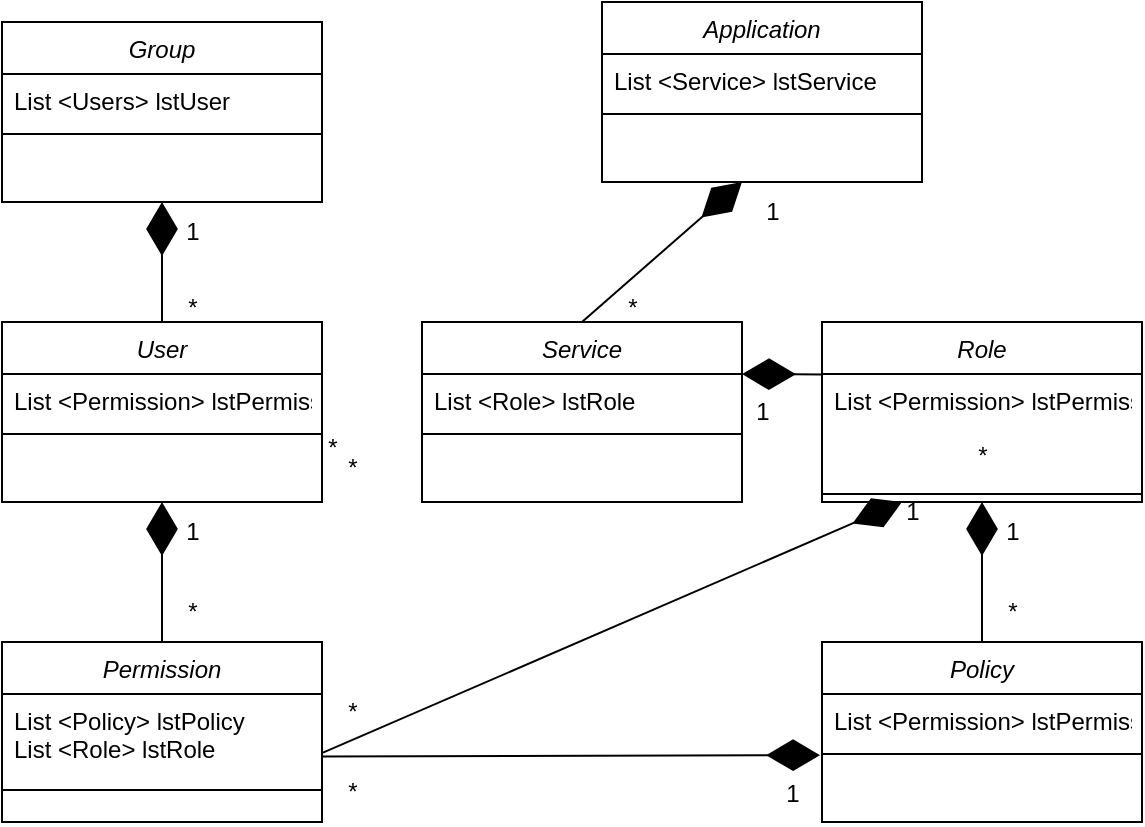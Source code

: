 <mxfile version="22.1.11" type="github">
  <diagram id="C5RBs43oDa-KdzZeNtuy" name="Page-1">
    <mxGraphModel dx="701" dy="421" grid="1" gridSize="10" guides="1" tooltips="1" connect="1" arrows="1" fold="1" page="1" pageScale="1" pageWidth="827" pageHeight="1169" background="#FFFFFF" math="0" shadow="0">
      <root>
        <mxCell id="WIyWlLk6GJQsqaUBKTNV-0" />
        <mxCell id="WIyWlLk6GJQsqaUBKTNV-1" parent="WIyWlLk6GJQsqaUBKTNV-0" />
        <mxCell id="zkfFHV4jXpPFQw0GAbJ--0" value="User" style="swimlane;fontStyle=2;align=center;verticalAlign=top;childLayout=stackLayout;horizontal=1;startSize=26;horizontalStack=0;resizeParent=1;resizeLast=0;collapsible=1;marginBottom=0;rounded=0;shadow=0;strokeWidth=1;" parent="WIyWlLk6GJQsqaUBKTNV-1" vertex="1">
          <mxGeometry x="230" y="280" width="160" height="90" as="geometry">
            <mxRectangle x="230" y="140" width="160" height="26" as="alternateBounds" />
          </mxGeometry>
        </mxCell>
        <mxCell id="zkfFHV4jXpPFQw0GAbJ--3" value="List &lt;Permission&gt; lstPermission" style="text;align=left;verticalAlign=top;spacingLeft=4;spacingRight=4;overflow=hidden;rotatable=0;points=[[0,0.5],[1,0.5]];portConstraint=eastwest;rounded=0;shadow=0;html=0;" parent="zkfFHV4jXpPFQw0GAbJ--0" vertex="1">
          <mxGeometry y="26" width="160" height="26" as="geometry" />
        </mxCell>
        <mxCell id="zkfFHV4jXpPFQw0GAbJ--4" value="" style="line;html=1;strokeWidth=1;align=left;verticalAlign=middle;spacingTop=-1;spacingLeft=3;spacingRight=3;rotatable=0;labelPosition=right;points=[];portConstraint=eastwest;" parent="zkfFHV4jXpPFQw0GAbJ--0" vertex="1">
          <mxGeometry y="52" width="160" height="8" as="geometry" />
        </mxCell>
        <mxCell id="8mNc0_L2AAMRrvHIXmJf-26" value="Group" style="swimlane;fontStyle=2;align=center;verticalAlign=top;childLayout=stackLayout;horizontal=1;startSize=26;horizontalStack=0;resizeParent=1;resizeLast=0;collapsible=1;marginBottom=0;rounded=0;shadow=0;strokeWidth=1;" vertex="1" parent="WIyWlLk6GJQsqaUBKTNV-1">
          <mxGeometry x="230" y="130" width="160" height="90" as="geometry">
            <mxRectangle x="230" y="140" width="160" height="26" as="alternateBounds" />
          </mxGeometry>
        </mxCell>
        <mxCell id="8mNc0_L2AAMRrvHIXmJf-27" value="List &lt;Users&gt; lstUser" style="text;align=left;verticalAlign=top;spacingLeft=4;spacingRight=4;overflow=hidden;rotatable=0;points=[[0,0.5],[1,0.5]];portConstraint=eastwest;rounded=0;shadow=0;html=0;" vertex="1" parent="8mNc0_L2AAMRrvHIXmJf-26">
          <mxGeometry y="26" width="160" height="26" as="geometry" />
        </mxCell>
        <mxCell id="8mNc0_L2AAMRrvHIXmJf-28" value="" style="line;html=1;strokeWidth=1;align=left;verticalAlign=middle;spacingTop=-1;spacingLeft=3;spacingRight=3;rotatable=0;labelPosition=right;points=[];portConstraint=eastwest;" vertex="1" parent="8mNc0_L2AAMRrvHIXmJf-26">
          <mxGeometry y="52" width="160" height="8" as="geometry" />
        </mxCell>
        <mxCell id="8mNc0_L2AAMRrvHIXmJf-29" value="Permission" style="swimlane;fontStyle=2;align=center;verticalAlign=top;childLayout=stackLayout;horizontal=1;startSize=26;horizontalStack=0;resizeParent=1;resizeLast=0;collapsible=1;marginBottom=0;rounded=0;shadow=0;strokeWidth=1;" vertex="1" parent="WIyWlLk6GJQsqaUBKTNV-1">
          <mxGeometry x="230" y="440" width="160" height="90" as="geometry">
            <mxRectangle x="230" y="140" width="160" height="26" as="alternateBounds" />
          </mxGeometry>
        </mxCell>
        <mxCell id="8mNc0_L2AAMRrvHIXmJf-30" value="List &lt;Policy&gt; lstPolicy&#xa;List &lt;Role&gt; lstRole" style="text;align=left;verticalAlign=top;spacingLeft=4;spacingRight=4;overflow=hidden;rotatable=0;points=[[0,0.5],[1,0.5]];portConstraint=eastwest;rounded=0;shadow=0;html=0;" vertex="1" parent="8mNc0_L2AAMRrvHIXmJf-29">
          <mxGeometry y="26" width="160" height="44" as="geometry" />
        </mxCell>
        <mxCell id="8mNc0_L2AAMRrvHIXmJf-31" value="" style="line;html=1;strokeWidth=1;align=left;verticalAlign=middle;spacingTop=-1;spacingLeft=3;spacingRight=3;rotatable=0;labelPosition=right;points=[];portConstraint=eastwest;" vertex="1" parent="8mNc0_L2AAMRrvHIXmJf-29">
          <mxGeometry y="70" width="160" height="8" as="geometry" />
        </mxCell>
        <mxCell id="8mNc0_L2AAMRrvHIXmJf-32" value="Policy" style="swimlane;fontStyle=2;align=center;verticalAlign=top;childLayout=stackLayout;horizontal=1;startSize=26;horizontalStack=0;resizeParent=1;resizeLast=0;collapsible=1;marginBottom=0;rounded=0;shadow=0;strokeWidth=1;" vertex="1" parent="WIyWlLk6GJQsqaUBKTNV-1">
          <mxGeometry x="640" y="440" width="160" height="90" as="geometry">
            <mxRectangle x="230" y="140" width="160" height="26" as="alternateBounds" />
          </mxGeometry>
        </mxCell>
        <mxCell id="8mNc0_L2AAMRrvHIXmJf-33" value="List &lt;Permission&gt; lstPermission" style="text;align=left;verticalAlign=top;spacingLeft=4;spacingRight=4;overflow=hidden;rotatable=0;points=[[0,0.5],[1,0.5]];portConstraint=eastwest;rounded=0;shadow=0;html=0;" vertex="1" parent="8mNc0_L2AAMRrvHIXmJf-32">
          <mxGeometry y="26" width="160" height="26" as="geometry" />
        </mxCell>
        <mxCell id="8mNc0_L2AAMRrvHIXmJf-34" value="" style="line;html=1;strokeWidth=1;align=left;verticalAlign=middle;spacingTop=-1;spacingLeft=3;spacingRight=3;rotatable=0;labelPosition=right;points=[];portConstraint=eastwest;" vertex="1" parent="8mNc0_L2AAMRrvHIXmJf-32">
          <mxGeometry y="52" width="160" height="8" as="geometry" />
        </mxCell>
        <mxCell id="8mNc0_L2AAMRrvHIXmJf-35" value="Service" style="swimlane;fontStyle=2;align=center;verticalAlign=top;childLayout=stackLayout;horizontal=1;startSize=26;horizontalStack=0;resizeParent=1;resizeLast=0;collapsible=1;marginBottom=0;rounded=0;shadow=0;strokeWidth=1;" vertex="1" parent="WIyWlLk6GJQsqaUBKTNV-1">
          <mxGeometry x="440" y="280" width="160" height="90" as="geometry">
            <mxRectangle x="230" y="140" width="160" height="26" as="alternateBounds" />
          </mxGeometry>
        </mxCell>
        <mxCell id="8mNc0_L2AAMRrvHIXmJf-36" value="List &lt;Role&gt; lstRole" style="text;align=left;verticalAlign=top;spacingLeft=4;spacingRight=4;overflow=hidden;rotatable=0;points=[[0,0.5],[1,0.5]];portConstraint=eastwest;rounded=0;shadow=0;html=0;" vertex="1" parent="8mNc0_L2AAMRrvHIXmJf-35">
          <mxGeometry y="26" width="160" height="26" as="geometry" />
        </mxCell>
        <mxCell id="8mNc0_L2AAMRrvHIXmJf-37" value="" style="line;html=1;strokeWidth=1;align=left;verticalAlign=middle;spacingTop=-1;spacingLeft=3;spacingRight=3;rotatable=0;labelPosition=right;points=[];portConstraint=eastwest;" vertex="1" parent="8mNc0_L2AAMRrvHIXmJf-35">
          <mxGeometry y="52" width="160" height="8" as="geometry" />
        </mxCell>
        <mxCell id="8mNc0_L2AAMRrvHIXmJf-38" value="Role" style="swimlane;fontStyle=2;align=center;verticalAlign=top;childLayout=stackLayout;horizontal=1;startSize=26;horizontalStack=0;resizeParent=1;resizeLast=0;collapsible=1;marginBottom=0;rounded=0;shadow=0;strokeWidth=1;" vertex="1" parent="WIyWlLk6GJQsqaUBKTNV-1">
          <mxGeometry x="640" y="280" width="160" height="90" as="geometry">
            <mxRectangle x="230" y="140" width="160" height="26" as="alternateBounds" />
          </mxGeometry>
        </mxCell>
        <mxCell id="8mNc0_L2AAMRrvHIXmJf-39" value="List &lt;Permission&gt; lstPermission" style="text;align=left;verticalAlign=top;spacingLeft=4;spacingRight=4;overflow=hidden;rotatable=0;points=[[0,0.5],[1,0.5]];portConstraint=eastwest;rounded=0;shadow=0;html=0;" vertex="1" parent="8mNc0_L2AAMRrvHIXmJf-38">
          <mxGeometry y="26" width="160" height="26" as="geometry" />
        </mxCell>
        <mxCell id="8mNc0_L2AAMRrvHIXmJf-71" value="*" style="text;html=1;align=center;verticalAlign=middle;resizable=0;points=[];autosize=1;strokeColor=none;fillColor=none;" vertex="1" parent="8mNc0_L2AAMRrvHIXmJf-38">
          <mxGeometry y="52" width="160" height="30" as="geometry" />
        </mxCell>
        <mxCell id="8mNc0_L2AAMRrvHIXmJf-40" value="" style="line;html=1;strokeWidth=1;align=left;verticalAlign=middle;spacingTop=-1;spacingLeft=3;spacingRight=3;rotatable=0;labelPosition=right;points=[];portConstraint=eastwest;" vertex="1" parent="8mNc0_L2AAMRrvHIXmJf-38">
          <mxGeometry y="82" width="160" height="8" as="geometry" />
        </mxCell>
        <mxCell id="8mNc0_L2AAMRrvHIXmJf-41" value="Application" style="swimlane;fontStyle=2;align=center;verticalAlign=top;childLayout=stackLayout;horizontal=1;startSize=26;horizontalStack=0;resizeParent=1;resizeLast=0;collapsible=1;marginBottom=0;rounded=0;shadow=0;strokeWidth=1;" vertex="1" parent="WIyWlLk6GJQsqaUBKTNV-1">
          <mxGeometry x="530" y="120" width="160" height="90" as="geometry">
            <mxRectangle x="230" y="140" width="160" height="26" as="alternateBounds" />
          </mxGeometry>
        </mxCell>
        <mxCell id="8mNc0_L2AAMRrvHIXmJf-42" value="List &lt;Service&gt; lstService" style="text;align=left;verticalAlign=top;spacingLeft=4;spacingRight=4;overflow=hidden;rotatable=0;points=[[0,0.5],[1,0.5]];portConstraint=eastwest;rounded=0;shadow=0;html=0;" vertex="1" parent="8mNc0_L2AAMRrvHIXmJf-41">
          <mxGeometry y="26" width="160" height="26" as="geometry" />
        </mxCell>
        <mxCell id="8mNc0_L2AAMRrvHIXmJf-43" value="" style="line;html=1;strokeWidth=1;align=left;verticalAlign=middle;spacingTop=-1;spacingLeft=3;spacingRight=3;rotatable=0;labelPosition=right;points=[];portConstraint=eastwest;" vertex="1" parent="8mNc0_L2AAMRrvHIXmJf-41">
          <mxGeometry y="52" width="160" height="8" as="geometry" />
        </mxCell>
        <mxCell id="8mNc0_L2AAMRrvHIXmJf-44" value="" style="endArrow=diamondThin;endFill=1;endSize=24;html=1;rounded=0;entryX=0.5;entryY=1;entryDx=0;entryDy=0;exitX=0.5;exitY=0;exitDx=0;exitDy=0;" edge="1" parent="WIyWlLk6GJQsqaUBKTNV-1" source="zkfFHV4jXpPFQw0GAbJ--0" target="8mNc0_L2AAMRrvHIXmJf-26">
          <mxGeometry width="160" relative="1" as="geometry">
            <mxPoint x="380" y="320" as="sourcePoint" />
            <mxPoint x="540" y="320" as="targetPoint" />
          </mxGeometry>
        </mxCell>
        <mxCell id="8mNc0_L2AAMRrvHIXmJf-45" value="" style="endArrow=diamondThin;endFill=1;endSize=24;html=1;rounded=0;exitX=-0.002;exitY=0.01;exitDx=0;exitDy=0;exitPerimeter=0;" edge="1" parent="WIyWlLk6GJQsqaUBKTNV-1" source="8mNc0_L2AAMRrvHIXmJf-39">
          <mxGeometry width="160" relative="1" as="geometry">
            <mxPoint x="320" y="290" as="sourcePoint" />
            <mxPoint x="600" y="306" as="targetPoint" />
          </mxGeometry>
        </mxCell>
        <mxCell id="8mNc0_L2AAMRrvHIXmJf-46" value="" style="endArrow=diamondThin;endFill=1;endSize=24;html=1;rounded=0;entryX=-0.006;entryY=0.572;entryDx=0;entryDy=0;entryPerimeter=0;exitX=0.999;exitY=0.709;exitDx=0;exitDy=0;exitPerimeter=0;" edge="1" parent="WIyWlLk6GJQsqaUBKTNV-1" source="8mNc0_L2AAMRrvHIXmJf-30" target="8mNc0_L2AAMRrvHIXmJf-34">
          <mxGeometry width="160" relative="1" as="geometry">
            <mxPoint x="420" y="310" as="sourcePoint" />
            <mxPoint x="580" y="310" as="targetPoint" />
          </mxGeometry>
        </mxCell>
        <mxCell id="8mNc0_L2AAMRrvHIXmJf-47" value="" style="endArrow=diamondThin;endFill=1;endSize=24;html=1;rounded=0;exitX=0.5;exitY=0;exitDx=0;exitDy=0;entryX=0.5;entryY=1;entryDx=0;entryDy=0;" edge="1" parent="WIyWlLk6GJQsqaUBKTNV-1" source="8mNc0_L2AAMRrvHIXmJf-32" target="8mNc0_L2AAMRrvHIXmJf-38">
          <mxGeometry width="160" relative="1" as="geometry">
            <mxPoint x="420" y="310" as="sourcePoint" />
            <mxPoint x="580" y="310" as="targetPoint" />
          </mxGeometry>
        </mxCell>
        <mxCell id="8mNc0_L2AAMRrvHIXmJf-48" value="" style="endArrow=diamondThin;endFill=1;endSize=24;html=1;rounded=0;exitX=0.5;exitY=0;exitDx=0;exitDy=0;" edge="1" parent="WIyWlLk6GJQsqaUBKTNV-1" source="8mNc0_L2AAMRrvHIXmJf-35">
          <mxGeometry width="160" relative="1" as="geometry">
            <mxPoint x="420" y="400" as="sourcePoint" />
            <mxPoint x="600" y="210" as="targetPoint" />
          </mxGeometry>
        </mxCell>
        <mxCell id="8mNc0_L2AAMRrvHIXmJf-49" value="" style="endArrow=diamondThin;endFill=1;endSize=24;html=1;rounded=0;entryX=0.25;entryY=1;entryDx=0;entryDy=0;exitX=1.003;exitY=0.667;exitDx=0;exitDy=0;exitPerimeter=0;" edge="1" parent="WIyWlLk6GJQsqaUBKTNV-1" source="8mNc0_L2AAMRrvHIXmJf-30" target="8mNc0_L2AAMRrvHIXmJf-38">
          <mxGeometry width="160" relative="1" as="geometry">
            <mxPoint x="420" y="400" as="sourcePoint" />
            <mxPoint x="580" y="400" as="targetPoint" />
          </mxGeometry>
        </mxCell>
        <mxCell id="8mNc0_L2AAMRrvHIXmJf-54" value="1" style="text;html=1;align=center;verticalAlign=middle;resizable=0;points=[];autosize=1;strokeColor=none;fillColor=none;" vertex="1" parent="WIyWlLk6GJQsqaUBKTNV-1">
          <mxGeometry x="310" y="220" width="30" height="30" as="geometry" />
        </mxCell>
        <mxCell id="8mNc0_L2AAMRrvHIXmJf-55" value="*" style="text;html=1;align=center;verticalAlign=middle;resizable=0;points=[];autosize=1;strokeColor=none;fillColor=none;" vertex="1" parent="WIyWlLk6GJQsqaUBKTNV-1">
          <mxGeometry x="310" y="258" width="30" height="30" as="geometry" />
        </mxCell>
        <mxCell id="8mNc0_L2AAMRrvHIXmJf-57" value="" style="endArrow=diamondThin;endFill=1;endSize=24;html=1;rounded=0;exitX=0.5;exitY=0;exitDx=0;exitDy=0;entryX=0.5;entryY=1;entryDx=0;entryDy=0;" edge="1" parent="WIyWlLk6GJQsqaUBKTNV-1" source="8mNc0_L2AAMRrvHIXmJf-29" target="zkfFHV4jXpPFQw0GAbJ--0">
          <mxGeometry width="160" relative="1" as="geometry">
            <mxPoint x="420" y="360" as="sourcePoint" />
            <mxPoint x="580" y="360" as="targetPoint" />
          </mxGeometry>
        </mxCell>
        <mxCell id="8mNc0_L2AAMRrvHIXmJf-58" value="1" style="text;html=1;align=center;verticalAlign=middle;resizable=0;points=[];autosize=1;strokeColor=none;fillColor=none;" vertex="1" parent="WIyWlLk6GJQsqaUBKTNV-1">
          <mxGeometry x="310" y="370" width="30" height="30" as="geometry" />
        </mxCell>
        <mxCell id="8mNc0_L2AAMRrvHIXmJf-59" value="*" style="text;html=1;align=center;verticalAlign=middle;resizable=0;points=[];autosize=1;strokeColor=none;fillColor=none;" vertex="1" parent="WIyWlLk6GJQsqaUBKTNV-1">
          <mxGeometry x="310" y="410" width="30" height="30" as="geometry" />
        </mxCell>
        <mxCell id="8mNc0_L2AAMRrvHIXmJf-60" value="1" style="text;html=1;align=center;verticalAlign=middle;resizable=0;points=[];autosize=1;strokeColor=none;fillColor=none;" vertex="1" parent="WIyWlLk6GJQsqaUBKTNV-1">
          <mxGeometry x="600" y="210" width="30" height="30" as="geometry" />
        </mxCell>
        <mxCell id="8mNc0_L2AAMRrvHIXmJf-61" value="1" style="text;html=1;align=center;verticalAlign=middle;resizable=0;points=[];autosize=1;strokeColor=none;fillColor=none;" vertex="1" parent="WIyWlLk6GJQsqaUBKTNV-1">
          <mxGeometry x="595" y="310" width="30" height="30" as="geometry" />
        </mxCell>
        <mxCell id="8mNc0_L2AAMRrvHIXmJf-62" value="1" style="text;html=1;align=center;verticalAlign=middle;resizable=0;points=[];autosize=1;strokeColor=none;fillColor=none;" vertex="1" parent="WIyWlLk6GJQsqaUBKTNV-1">
          <mxGeometry x="670" y="360" width="30" height="30" as="geometry" />
        </mxCell>
        <mxCell id="8mNc0_L2AAMRrvHIXmJf-63" value="1" style="text;html=1;align=center;verticalAlign=middle;resizable=0;points=[];autosize=1;strokeColor=none;fillColor=none;" vertex="1" parent="WIyWlLk6GJQsqaUBKTNV-1">
          <mxGeometry x="720" y="370" width="30" height="30" as="geometry" />
        </mxCell>
        <mxCell id="8mNc0_L2AAMRrvHIXmJf-64" value="1" style="text;html=1;align=center;verticalAlign=middle;resizable=0;points=[];autosize=1;strokeColor=none;fillColor=none;" vertex="1" parent="WIyWlLk6GJQsqaUBKTNV-1">
          <mxGeometry x="610" y="501.21" width="30" height="30" as="geometry" />
        </mxCell>
        <mxCell id="8mNc0_L2AAMRrvHIXmJf-66" value="*" style="text;html=1;align=center;verticalAlign=middle;resizable=0;points=[];autosize=1;strokeColor=none;fillColor=none;" vertex="1" parent="WIyWlLk6GJQsqaUBKTNV-1">
          <mxGeometry x="390" y="460" width="30" height="30" as="geometry" />
        </mxCell>
        <mxCell id="8mNc0_L2AAMRrvHIXmJf-67" value="*" style="text;html=1;align=center;verticalAlign=middle;resizable=0;points=[];autosize=1;strokeColor=none;fillColor=none;" vertex="1" parent="WIyWlLk6GJQsqaUBKTNV-1">
          <mxGeometry x="390" y="500" width="30" height="30" as="geometry" />
        </mxCell>
        <mxCell id="8mNc0_L2AAMRrvHIXmJf-68" value="*" style="text;html=1;align=center;verticalAlign=middle;resizable=0;points=[];autosize=1;strokeColor=none;fillColor=none;" vertex="1" parent="WIyWlLk6GJQsqaUBKTNV-1">
          <mxGeometry x="530" y="258" width="30" height="30" as="geometry" />
        </mxCell>
        <mxCell id="8mNc0_L2AAMRrvHIXmJf-69" value="*" style="text;html=1;align=center;verticalAlign=middle;resizable=0;points=[];autosize=1;strokeColor=none;fillColor=none;" vertex="1" parent="WIyWlLk6GJQsqaUBKTNV-1">
          <mxGeometry x="720" y="410" width="30" height="30" as="geometry" />
        </mxCell>
        <mxCell id="8mNc0_L2AAMRrvHIXmJf-72" value="*" style="text;html=1;align=center;verticalAlign=middle;resizable=0;points=[];autosize=1;strokeColor=none;fillColor=none;" vertex="1" parent="WIyWlLk6GJQsqaUBKTNV-1">
          <mxGeometry x="380" y="328" width="30" height="30" as="geometry" />
        </mxCell>
        <mxCell id="8mNc0_L2AAMRrvHIXmJf-73" value="*" style="text;html=1;align=center;verticalAlign=middle;resizable=0;points=[];autosize=1;strokeColor=none;fillColor=none;" vertex="1" parent="WIyWlLk6GJQsqaUBKTNV-1">
          <mxGeometry x="390" y="338" width="30" height="30" as="geometry" />
        </mxCell>
      </root>
    </mxGraphModel>
  </diagram>
</mxfile>
